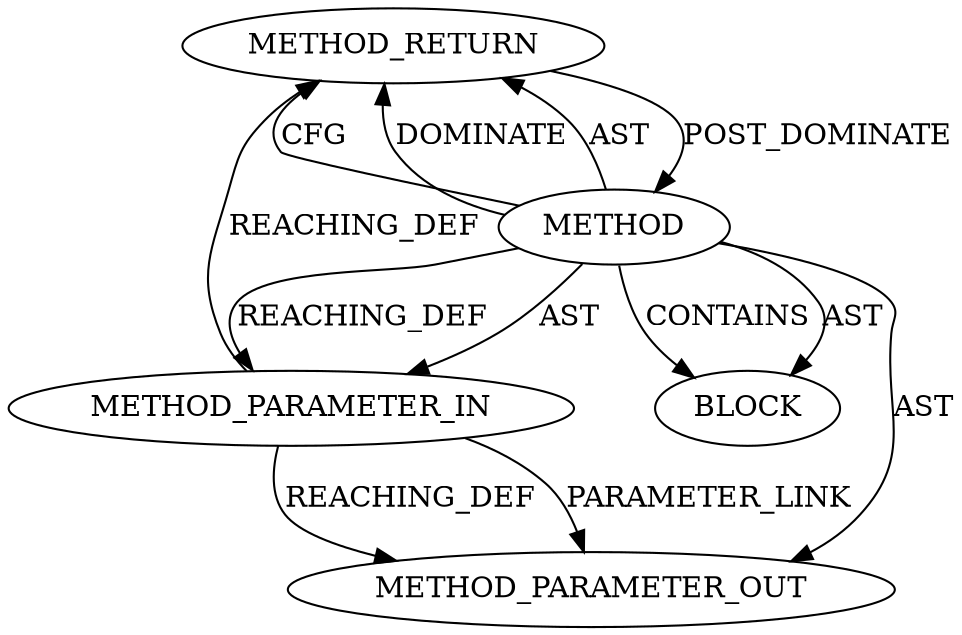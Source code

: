 digraph {
  12462 [label=METHOD_RETURN ORDER=2 CODE="RET" TYPE_FULL_NAME="ANY" EVALUATION_STRATEGY="BY_VALUE"]
  12461 [label=BLOCK ORDER=1 ARGUMENT_INDEX=1 CODE="<empty>" TYPE_FULL_NAME="ANY"]
  12460 [label=METHOD_PARAMETER_IN ORDER=1 CODE="p1" IS_VARIADIC=false TYPE_FULL_NAME="ANY" EVALUATION_STRATEGY="BY_VALUE" INDEX=1 NAME="p1"]
  13473 [label=METHOD_PARAMETER_OUT ORDER=1 CODE="p1" IS_VARIADIC=false TYPE_FULL_NAME="ANY" EVALUATION_STRATEGY="BY_VALUE" INDEX=1 NAME="p1"]
  12459 [label=METHOD AST_PARENT_TYPE="NAMESPACE_BLOCK" AST_PARENT_FULL_NAME="<global>" ORDER=0 CODE="<empty>" FULL_NAME="crypto_shash_init" IS_EXTERNAL=true FILENAME="<empty>" SIGNATURE="" NAME="crypto_shash_init"]
  12459 -> 12462 [label=CFG ]
  12459 -> 12460 [label=AST ]
  12459 -> 12462 [label=DOMINATE ]
  12459 -> 13473 [label=AST ]
  12459 -> 12460 [label=REACHING_DEF VARIABLE=""]
  12462 -> 12459 [label=POST_DOMINATE ]
  12459 -> 12461 [label=AST ]
  12459 -> 12461 [label=CONTAINS ]
  12459 -> 12462 [label=AST ]
  12460 -> 12462 [label=REACHING_DEF VARIABLE="p1"]
  12460 -> 13473 [label=PARAMETER_LINK ]
  12460 -> 13473 [label=REACHING_DEF VARIABLE="p1"]
}

